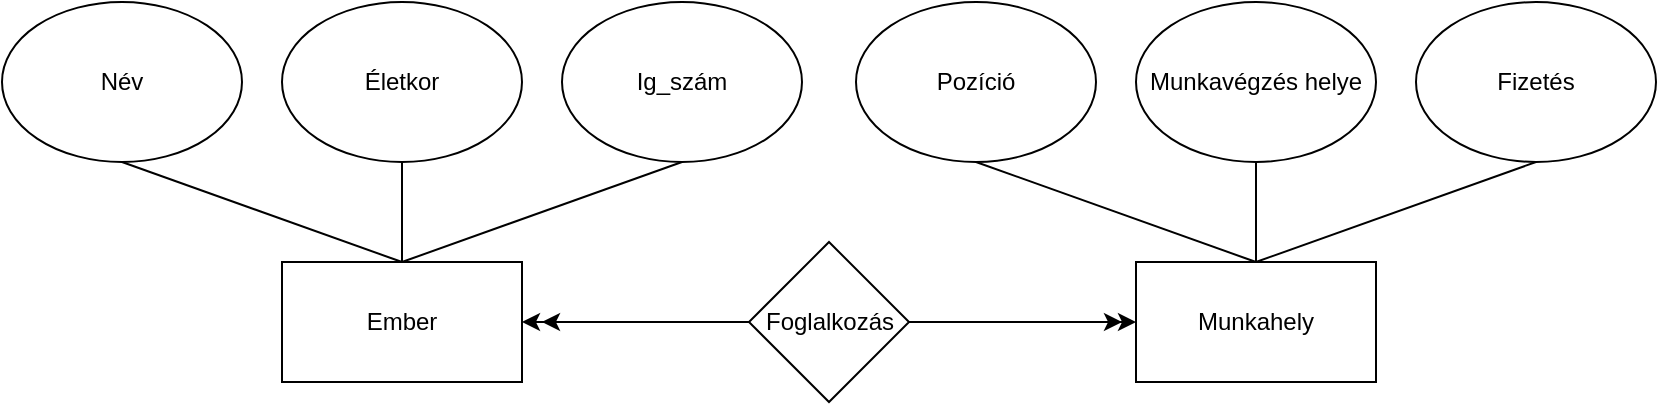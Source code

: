 <mxfile version="26.1.0">
  <diagram name="1 oldal" id="hR-_3FgeCPVRU6QMMOtJ">
    <mxGraphModel dx="1164" dy="741" grid="1" gridSize="10" guides="1" tooltips="1" connect="1" arrows="1" fold="1" page="1" pageScale="1" pageWidth="827" pageHeight="1169" math="0" shadow="0">
      <root>
        <mxCell id="0" />
        <mxCell id="1" parent="0" />
        <mxCell id="2vNEVAX6dBlcioNQXVfj-12" style="rounded=0;orthogonalLoop=1;jettySize=auto;html=1;exitX=0.5;exitY=0;exitDx=0;exitDy=0;entryX=0.5;entryY=1;entryDx=0;entryDy=0;endArrow=none;startFill=0;" edge="1" parent="1" source="2vNEVAX6dBlcioNQXVfj-2" target="2vNEVAX6dBlcioNQXVfj-11">
          <mxGeometry relative="1" as="geometry" />
        </mxCell>
        <mxCell id="2vNEVAX6dBlcioNQXVfj-13" style="rounded=0;orthogonalLoop=1;jettySize=auto;html=1;exitX=0.5;exitY=0;exitDx=0;exitDy=0;entryX=0.5;entryY=1;entryDx=0;entryDy=0;endArrow=none;startFill=0;" edge="1" parent="1" source="2vNEVAX6dBlcioNQXVfj-2" target="2vNEVAX6dBlcioNQXVfj-9">
          <mxGeometry relative="1" as="geometry" />
        </mxCell>
        <mxCell id="2vNEVAX6dBlcioNQXVfj-14" style="rounded=0;orthogonalLoop=1;jettySize=auto;html=1;exitX=0.5;exitY=0;exitDx=0;exitDy=0;entryX=0.5;entryY=1;entryDx=0;entryDy=0;endArrow=none;startFill=0;" edge="1" parent="1" source="2vNEVAX6dBlcioNQXVfj-2" target="2vNEVAX6dBlcioNQXVfj-10">
          <mxGeometry relative="1" as="geometry" />
        </mxCell>
        <mxCell id="2vNEVAX6dBlcioNQXVfj-2" value="Ember" style="rounded=0;whiteSpace=wrap;html=1;" vertex="1" parent="1">
          <mxGeometry x="140" y="330" width="120" height="60" as="geometry" />
        </mxCell>
        <mxCell id="2vNEVAX6dBlcioNQXVfj-18" style="rounded=0;orthogonalLoop=1;jettySize=auto;html=1;exitX=0.5;exitY=0;exitDx=0;exitDy=0;entryX=0.5;entryY=1;entryDx=0;entryDy=0;endArrow=none;startFill=0;" edge="1" parent="1" source="2vNEVAX6dBlcioNQXVfj-3" target="2vNEVAX6dBlcioNQXVfj-17">
          <mxGeometry relative="1" as="geometry" />
        </mxCell>
        <mxCell id="2vNEVAX6dBlcioNQXVfj-19" style="rounded=0;orthogonalLoop=1;jettySize=auto;html=1;exitX=0.5;exitY=0;exitDx=0;exitDy=0;entryX=0.5;entryY=1;entryDx=0;entryDy=0;endArrow=none;startFill=0;" edge="1" parent="1" source="2vNEVAX6dBlcioNQXVfj-3" target="2vNEVAX6dBlcioNQXVfj-15">
          <mxGeometry relative="1" as="geometry" />
        </mxCell>
        <mxCell id="2vNEVAX6dBlcioNQXVfj-20" style="rounded=0;orthogonalLoop=1;jettySize=auto;html=1;exitX=0.5;exitY=0;exitDx=0;exitDy=0;entryX=0.5;entryY=1;entryDx=0;entryDy=0;endArrow=none;startFill=0;" edge="1" parent="1" source="2vNEVAX6dBlcioNQXVfj-3" target="2vNEVAX6dBlcioNQXVfj-16">
          <mxGeometry relative="1" as="geometry" />
        </mxCell>
        <mxCell id="2vNEVAX6dBlcioNQXVfj-3" value="Munkahely" style="rounded=0;whiteSpace=wrap;html=1;" vertex="1" parent="1">
          <mxGeometry x="567" y="330" width="120" height="60" as="geometry" />
        </mxCell>
        <mxCell id="2vNEVAX6dBlcioNQXVfj-5" style="rounded=0;orthogonalLoop=1;jettySize=auto;html=1;exitX=0;exitY=0.5;exitDx=0;exitDy=0;entryX=1;entryY=0.5;entryDx=0;entryDy=0;" edge="1" parent="1" source="2vNEVAX6dBlcioNQXVfj-4" target="2vNEVAX6dBlcioNQXVfj-2">
          <mxGeometry relative="1" as="geometry" />
        </mxCell>
        <mxCell id="2vNEVAX6dBlcioNQXVfj-6" style="rounded=0;orthogonalLoop=1;jettySize=auto;html=1;exitX=1;exitY=0.5;exitDx=0;exitDy=0;entryX=0;entryY=0.5;entryDx=0;entryDy=0;" edge="1" parent="1" source="2vNEVAX6dBlcioNQXVfj-4" target="2vNEVAX6dBlcioNQXVfj-3">
          <mxGeometry relative="1" as="geometry" />
        </mxCell>
        <mxCell id="2vNEVAX6dBlcioNQXVfj-21" style="edgeStyle=orthogonalEdgeStyle;rounded=0;orthogonalLoop=1;jettySize=auto;html=1;exitX=0;exitY=0.5;exitDx=0;exitDy=0;" edge="1" parent="1" source="2vNEVAX6dBlcioNQXVfj-4">
          <mxGeometry relative="1" as="geometry">
            <mxPoint x="270" y="360" as="targetPoint" />
          </mxGeometry>
        </mxCell>
        <mxCell id="2vNEVAX6dBlcioNQXVfj-23" style="edgeStyle=orthogonalEdgeStyle;rounded=0;orthogonalLoop=1;jettySize=auto;html=1;exitX=1;exitY=0.5;exitDx=0;exitDy=0;" edge="1" parent="1" source="2vNEVAX6dBlcioNQXVfj-4">
          <mxGeometry relative="1" as="geometry">
            <mxPoint x="560" y="360" as="targetPoint" />
          </mxGeometry>
        </mxCell>
        <mxCell id="2vNEVAX6dBlcioNQXVfj-4" value="Foglalkozás" style="rhombus;whiteSpace=wrap;html=1;" vertex="1" parent="1">
          <mxGeometry x="373.5" y="320" width="80" height="80" as="geometry" />
        </mxCell>
        <mxCell id="2vNEVAX6dBlcioNQXVfj-9" value="Életkor" style="ellipse;whiteSpace=wrap;html=1;" vertex="1" parent="1">
          <mxGeometry x="140" y="200" width="120" height="80" as="geometry" />
        </mxCell>
        <mxCell id="2vNEVAX6dBlcioNQXVfj-10" value="Ig_szám" style="ellipse;whiteSpace=wrap;html=1;" vertex="1" parent="1">
          <mxGeometry x="280" y="200" width="120" height="80" as="geometry" />
        </mxCell>
        <mxCell id="2vNEVAX6dBlcioNQXVfj-11" value="Név" style="ellipse;whiteSpace=wrap;html=1;" vertex="1" parent="1">
          <mxGeometry y="200" width="120" height="80" as="geometry" />
        </mxCell>
        <mxCell id="2vNEVAX6dBlcioNQXVfj-15" value="Munkavégzés helye" style="ellipse;whiteSpace=wrap;html=1;" vertex="1" parent="1">
          <mxGeometry x="567" y="200" width="120" height="80" as="geometry" />
        </mxCell>
        <mxCell id="2vNEVAX6dBlcioNQXVfj-16" value="Fizetés" style="ellipse;whiteSpace=wrap;html=1;" vertex="1" parent="1">
          <mxGeometry x="707" y="200" width="120" height="80" as="geometry" />
        </mxCell>
        <mxCell id="2vNEVAX6dBlcioNQXVfj-17" value="Pozíció" style="ellipse;whiteSpace=wrap;html=1;" vertex="1" parent="1">
          <mxGeometry x="427" y="200" width="120" height="80" as="geometry" />
        </mxCell>
      </root>
    </mxGraphModel>
  </diagram>
</mxfile>
